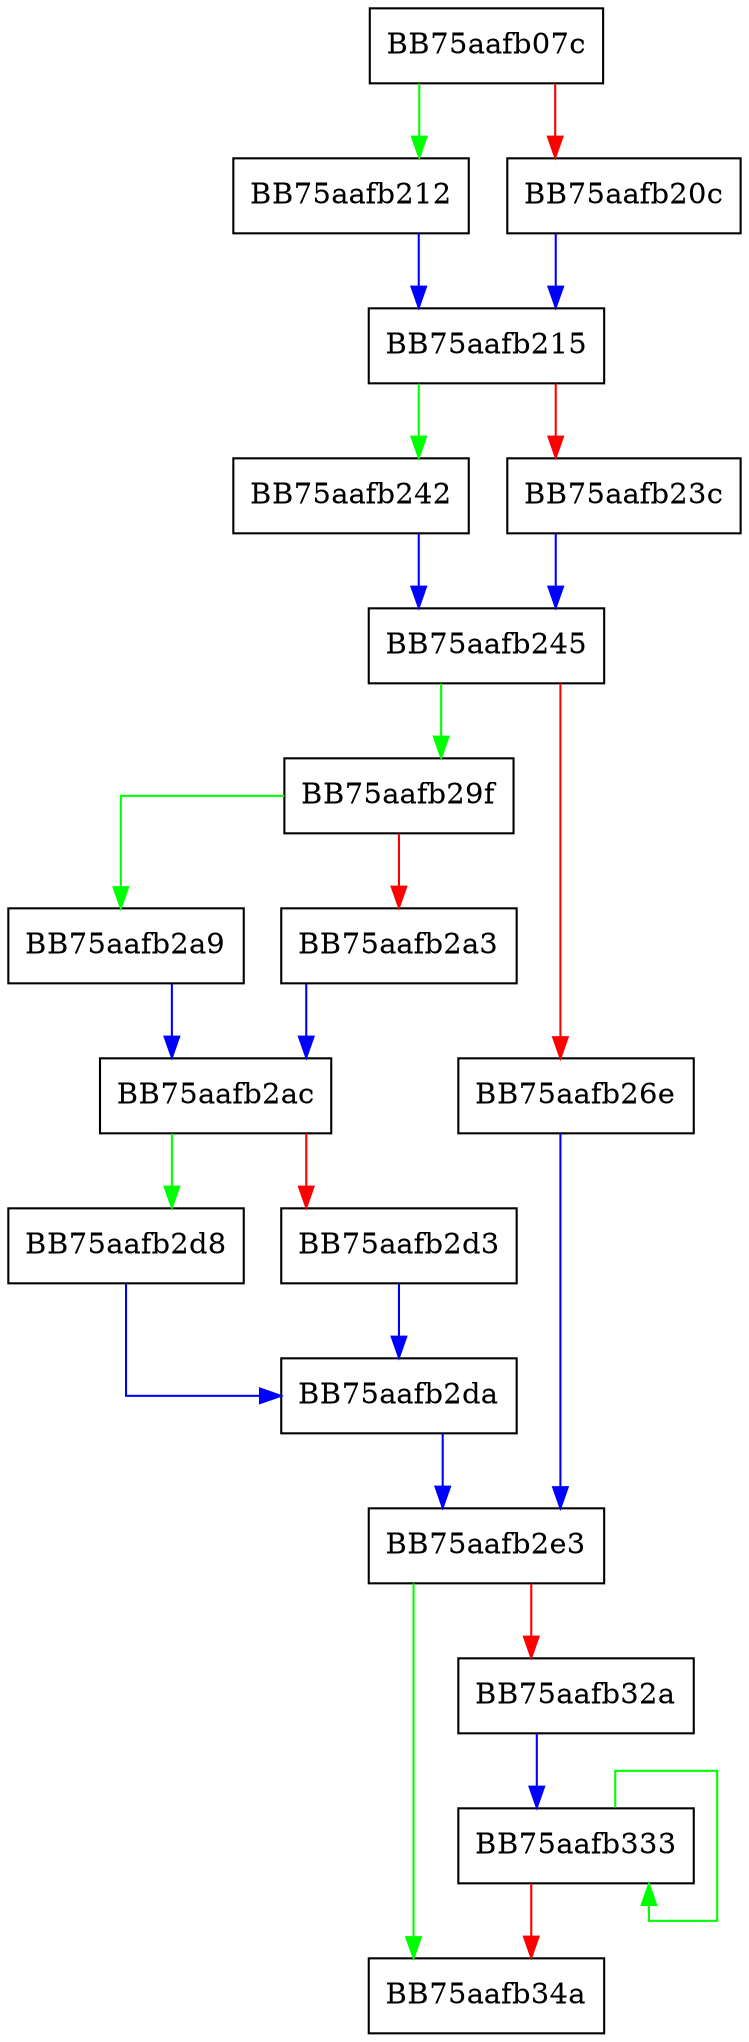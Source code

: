digraph store_x86dasm_iinfo {
  node [shape="box"];
  graph [splines=ortho];
  BB75aafb07c -> BB75aafb212 [color="green"];
  BB75aafb07c -> BB75aafb20c [color="red"];
  BB75aafb20c -> BB75aafb215 [color="blue"];
  BB75aafb212 -> BB75aafb215 [color="blue"];
  BB75aafb215 -> BB75aafb242 [color="green"];
  BB75aafb215 -> BB75aafb23c [color="red"];
  BB75aafb23c -> BB75aafb245 [color="blue"];
  BB75aafb242 -> BB75aafb245 [color="blue"];
  BB75aafb245 -> BB75aafb29f [color="green"];
  BB75aafb245 -> BB75aafb26e [color="red"];
  BB75aafb26e -> BB75aafb2e3 [color="blue"];
  BB75aafb29f -> BB75aafb2a9 [color="green"];
  BB75aafb29f -> BB75aafb2a3 [color="red"];
  BB75aafb2a3 -> BB75aafb2ac [color="blue"];
  BB75aafb2a9 -> BB75aafb2ac [color="blue"];
  BB75aafb2ac -> BB75aafb2d8 [color="green"];
  BB75aafb2ac -> BB75aafb2d3 [color="red"];
  BB75aafb2d3 -> BB75aafb2da [color="blue"];
  BB75aafb2d8 -> BB75aafb2da [color="blue"];
  BB75aafb2da -> BB75aafb2e3 [color="blue"];
  BB75aafb2e3 -> BB75aafb34a [color="green"];
  BB75aafb2e3 -> BB75aafb32a [color="red"];
  BB75aafb32a -> BB75aafb333 [color="blue"];
  BB75aafb333 -> BB75aafb333 [color="green"];
  BB75aafb333 -> BB75aafb34a [color="red"];
}